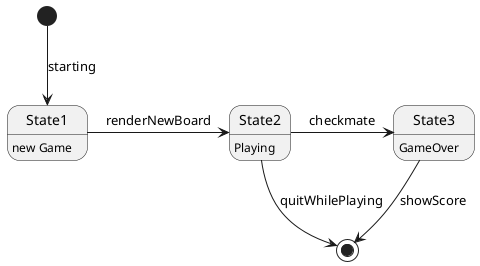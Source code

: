 @startuml

[*] --> State1 : starting

State1 -> State2 : renderNewBoard
State1: new Game

State2 -> State3 : checkmate
State2: Playing

State3: GameOver

State2 --> [*] : quitWhilePlaying
State3 --> [*] : showScore
@enduml